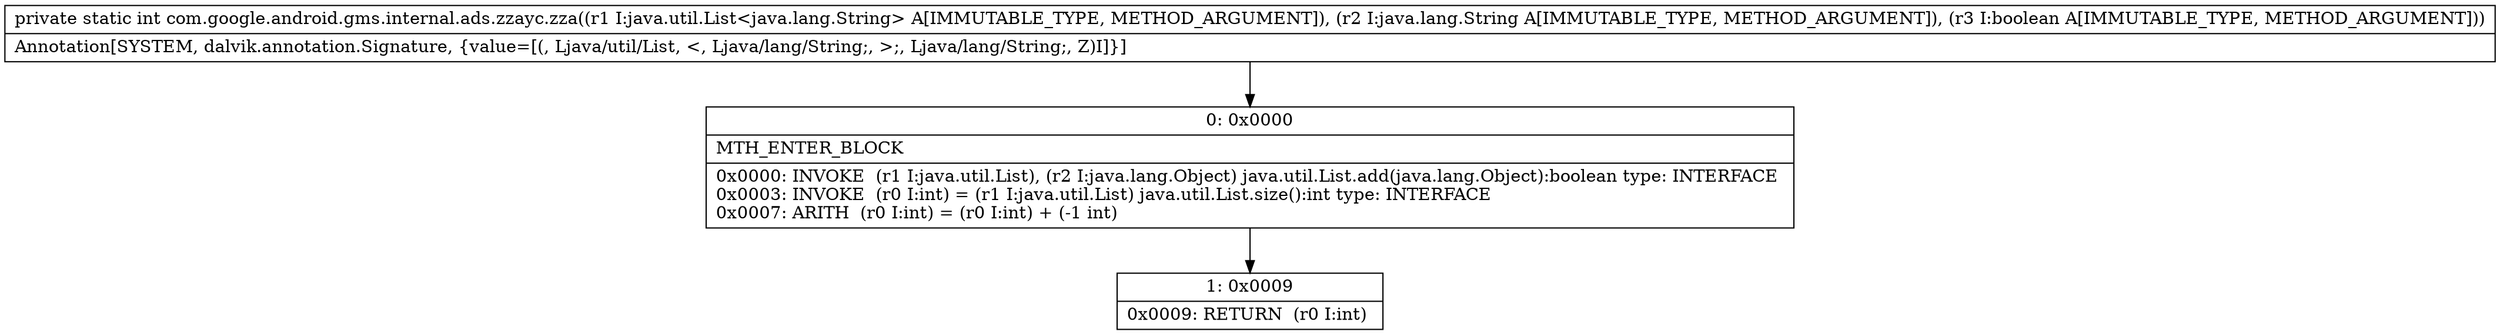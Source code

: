 digraph "CFG forcom.google.android.gms.internal.ads.zzayc.zza(Ljava\/util\/List;Ljava\/lang\/String;Z)I" {
Node_0 [shape=record,label="{0\:\ 0x0000|MTH_ENTER_BLOCK\l|0x0000: INVOKE  (r1 I:java.util.List), (r2 I:java.lang.Object) java.util.List.add(java.lang.Object):boolean type: INTERFACE \l0x0003: INVOKE  (r0 I:int) = (r1 I:java.util.List) java.util.List.size():int type: INTERFACE \l0x0007: ARITH  (r0 I:int) = (r0 I:int) + (\-1 int) \l}"];
Node_1 [shape=record,label="{1\:\ 0x0009|0x0009: RETURN  (r0 I:int) \l}"];
MethodNode[shape=record,label="{private static int com.google.android.gms.internal.ads.zzayc.zza((r1 I:java.util.List\<java.lang.String\> A[IMMUTABLE_TYPE, METHOD_ARGUMENT]), (r2 I:java.lang.String A[IMMUTABLE_TYPE, METHOD_ARGUMENT]), (r3 I:boolean A[IMMUTABLE_TYPE, METHOD_ARGUMENT]))  | Annotation[SYSTEM, dalvik.annotation.Signature, \{value=[(, Ljava\/util\/List, \<, Ljava\/lang\/String;, \>;, Ljava\/lang\/String;, Z)I]\}]\l}"];
MethodNode -> Node_0;
Node_0 -> Node_1;
}

